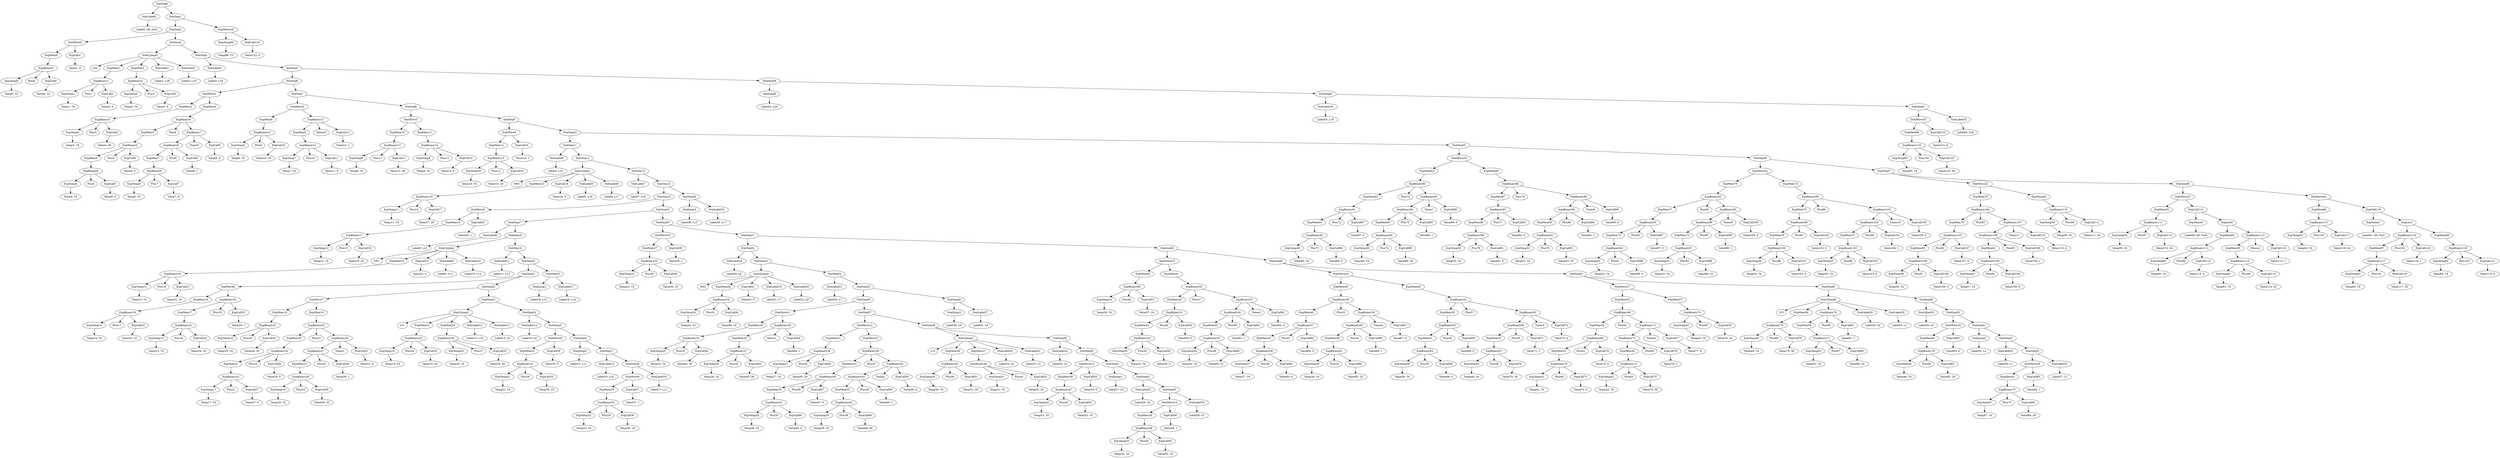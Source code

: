 digraph {
	ordering = out;
	StatMove26 -> ExpTemp66;
	StatMove26 -> ExpCall124;
	StatSeq61 -> StatMove25;
	StatSeq61 -> StatLabel35;
	ExpCall123 -> "Value121: 0";
	ExpCall122 -> "Value120: 44";
	StatLabel34 -> "Label43: L19";
	StatSeq59 -> StatJump6;
	StatSeq59 -> StatSeq60;
	StatSeq5 -> StatSeq6;
	StatSeq5 -> StatSeq59;
	ExpMem88 -> ExpBinary118;
	ExpCall121 -> "Value119: 8";
	ExpTemp64 -> "Temp64: T4";
	ExpBinary116 -> ExpMem87;
	ExpBinary116 -> Plus102;
	ExpBinary116 -> ExpCall120;
	ExpMem87 -> ExpBinary117;
	ExpName1 -> "Label41: QS::Sort";
	StatMove24 -> ExpMem86;
	StatMove24 -> ExpCall118;
	ExpCall117 -> "Value116: 44";
	ExpBinary115 -> ExpTemp62;
	ExpBinary115 -> Plus100;
	ExpBinary115 -> ExpCall117;
	ExpMem85 -> ExpBinary114;
	ExpCall115 -> "Value114: 32";
	ExpTemp61 -> "Temp61: T4";
	ExpTemp62 -> "Temp62: T4";
	ExpList0 -> ExpMem84;
	ExpList0 -> ExpBinary113;
	ExpMem84 -> ExpBinary112;
	ExpBinary112 -> ExpTemp60;
	ExpBinary112 -> Plus98;
	ExpBinary112 -> ExpCall114;
	ExpTemp60 -> "Temp60: T4";
	ExpCall113 -> ExpName0;
	ExpCall113 -> ExpList0;
	ExpName0 -> "Label40: QS::Sort";
	ExpCall112 -> "Value112: 44";
	ExpBinary111 -> ExpTemp59;
	ExpBinary111 -> Plus97;
	ExpBinary111 -> ExpCall112;
	ExpMem82 -> ExpBinary110;
	ExpCall111 -> "Value111: 24";
	StatMove22 -> ExpMem78;
	StatMove22 -> ExpMem82;
	ExpMem78 -> ExpBinary104;
	ExpBinary107 -> ExpBinary108;
	ExpBinary107 -> Times11;
	ExpBinary107 -> ExpCall110;
	ExpCall109 -> "Value109: 1";
	ExpBinary108 -> ExpMem81;
	ExpBinary108 -> Plus95;
	ExpBinary108 -> ExpCall109;
	ExpMem81 -> ExpBinary109;
	ExpBinary109 -> ExpTemp57;
	ExpBinary109 -> Plus94;
	ExpBinary109 -> ExpCall108;
	ExpTemp57 -> "Temp57: T4";
	ExpBinary104 -> ExpMem79;
	ExpBinary104 -> Plus93;
	ExpBinary104 -> ExpBinary107;
	ExpCall107 -> "Value107: 0";
	ExpBinary105 -> ExpMem80;
	ExpBinary105 -> Plus92;
	ExpBinary105 -> ExpCall107;
	ExpMem80 -> ExpBinary106;
	ExpMem86 -> ExpBinary115;
	ExpCall106 -> "Value106: 0";
	ExpTemp56 -> "Temp56: T4";
	StatSeq56 -> StatMove21;
	StatSeq56 -> StatSeq57;
	ExpCall105 -> "Value105: 4";
	ExpMem77 -> ExpBinary103;
	ExpTemp66 -> "Temp66: T5";
	ExpBinary110 -> ExpTemp58;
	ExpBinary110 -> Plus96;
	ExpBinary110 -> ExpCall111;
	ExpBinary103 -> ExpTemp55;
	ExpBinary103 -> Plus89;
	ExpBinary103 -> ExpCall103;
	ExpTemp55 -> "Temp55: T4";
	ExpBinary98 -> ExpMem75;
	ExpBinary98 -> Plus88;
	ExpBinary98 -> ExpBinary101;
	ExpCall120 -> "Value118: 1";
	ExpMem79 -> ExpBinary105;
	ExpMem75 -> ExpBinary99;
	ExpCall102 -> "Value102: 0";
	ExpBinary99 -> ExpMem76;
	ExpBinary99 -> Plus87;
	ExpBinary99 -> ExpCall102;
	ExpMem76 -> ExpBinary100;
	ExpCall101 -> "Value101: 0";
	StatMove21 -> ExpMem70;
	StatMove21 -> ExpMem74;
	ExpCall100 -> "Value100: 4";
	ExpBinary95 -> ExpBinary96;
	ExpBinary95 -> Times9;
	ExpBinary95 -> ExpCall100;
	ExpCall99 -> "Value99: 1";
	ExpBinary96 -> ExpMem73;
	ExpBinary96 -> Plus85;
	ExpBinary96 -> ExpCall99;
	ExpMem73 -> ExpBinary97;
	ExpBinary97 -> ExpTemp53;
	ExpBinary97 -> Plus84;
	ExpBinary97 -> ExpCall98;
	StatJump6 -> "Label42: L20";
	ExpMem71 -> ExpBinary93;
	ExpCall97 -> "Value97: 0";
	ExpBinary93 -> ExpMem72;
	ExpBinary93 -> Plus82;
	ExpBinary93 -> ExpCall97;
	ExpMem72 -> ExpBinary94;
	ExpBinary94 -> ExpTemp52;
	ExpBinary94 -> Plus81;
	ExpBinary94 -> ExpCall96;
	ExpCall95 -> "Value95: 4";
	ExpBinary90 -> ExpMem69;
	ExpBinary90 -> Plus80;
	ExpBinary90 -> ExpCall94;
	ExpMem69 -> ExpBinary91;
	StatSeq1 -> StatSeq2;
	StatSeq1 -> StatMove26;
	ExpCall93 -> "Value93: 32";
	ExpCall103 -> "Value103: 8";
	ExpBinary91 -> ExpTemp51;
	ExpBinary91 -> Plus79;
	ExpBinary91 -> ExpCall93;
	ExpBinary86 -> ExpMem67;
	ExpBinary86 -> Plus78;
	ExpBinary86 -> ExpBinary89;
	ExpMem68 -> ExpBinary88;
	ExpTemp50 -> "Temp50: T4";
	StatMove20 -> ExpMem62;
	StatMove20 -> ExpMem66;
	ExpMem62 -> ExpBinary80;
	ExpBinary83 -> ExpBinary84;
	ExpBinary83 -> Times7;
	ExpBinary83 -> ExpCall90;
	ExpCall96 -> "Value96: 0";
	ExpBinary84 -> ExpMem65;
	ExpBinary84 -> Plus75;
	ExpBinary84 -> ExpCall89;
	ExpCall41 -> "Value41: 0";
	ExpBinary34 -> ExpTemp24;
	ExpBinary34 -> Plus31;
	ExpBinary34 -> ExpCall40;
	StatSeq22 -> StatMove7;
	StatSeq22 -> StatSeq23;
	StatSeq19 -> StatLabel11;
	StatSeq19 -> StatSeq20;
	StatMove10 -> ExpMem27;
	StatMove10 -> ExpCall39;
	ExpMem4 -> ExpBinary4;
	ExpCall38 -> "Value38: 16";
	ExpMem25 -> ExpBinary31;
	ExpCall82 -> "Value82: 28";
	StatMove9 -> ExpMem26;
	StatMove9 -> ExpCall37;
	ExpBinary100 -> ExpTemp54;
	ExpBinary100 -> Plus86;
	ExpBinary100 -> ExpCall101;
	ExpCall13 -> "Value13: 36";
	StatMove4 -> ExpMem12;
	StatMove4 -> ExpCall16;
	StatSeq32 -> StatLabel18;
	StatSeq32 -> StatSeq33;
	ExpBinary101 -> ExpBinary102;
	ExpBinary101 -> Times10;
	ExpBinary101 -> ExpCall105;
	ExpBinary20 -> ExpMem17;
	ExpBinary20 -> Plus19;
	ExpBinary20 -> ExpCall25;
	ExpTemp28 -> "Temp28: T4";
	ExpMem47 -> ExpBinary58;
	ExpTemp22 -> "Temp22: T4";
	StatLabel15 -> "Label16: L10";
	ExpTemp45 -> "Temp45: T4";
	StatJump0 -> "Label15: L11";
	StatSeq28 -> StatMove9;
	StatSeq28 -> StatLabel16;
	ExpCall114 -> "Value113: 4";
	ExpMem26 -> ExpBinary32;
	StatLabel16 -> "Label17: L11";
	ExpCall10 -> "Value10: 32";
	ExpCall34 -> "Value34: 16";
	ExpTemp21 -> "Temp21: T4";
	StatSeq25 -> StatMove8;
	StatSeq25 -> StatSeq26;
	StatSeq24 -> StatLabel14;
	StatSeq24 -> StatSeq25;
	StatLabel14 -> "Label14: L9";
	StatLabel13 -> "Label13: L9";
	StatLabel12 -> "Label12: L10";
	ExpBinary46 -> ExpTemp31;
	ExpBinary46 -> Plus41;
	ExpBinary46 -> ExpCall52;
	ExpBinary117 -> ExpTemp63;
	ExpBinary117 -> Plus101;
	ExpBinary117 -> ExpCall119;
	ExpBinary24 -> ExpMem21;
	ExpBinary24 -> Plus22;
	ExpBinary24 -> ExpCall28;
	ExpBinary9 -> ExpTemp5;
	ExpBinary9 -> Plus7;
	ExpBinary9 -> ExpCall7;
	ExpTemp20 -> "Temp20: T4";
	ExpBinary25 -> ExpTemp17;
	ExpBinary25 -> Plus21;
	ExpBinary25 -> ExpCall27;
	StatLabel4 -> "Label4: L15";
	ExpMem10 -> ExpBinary13;
	ExpTemp58 -> "Temp58: T4";
	StatJump4 -> "Label35: L2";
	StatCJump3 -> LT1;
	StatCJump3 -> ExpMem23;
	StatCJump3 -> ExpMem24;
	StatCJump3 -> StatLabel12;
	StatCJump3 -> StatLabel13;
	ExpBinary21 -> ExpTemp15;
	ExpBinary21 -> Plus18;
	ExpBinary21 -> ExpCall24;
	ExpMem60 -> ExpBinary78;
	ExpBinary26 -> ExpBinary27;
	ExpBinary26 -> Times1;
	ExpBinary26 -> ExpCall31;
	ExpCall30 -> "Value30: 1";
	ExpBinary27 -> ExpMem22;
	ExpBinary27 -> Plus25;
	ExpBinary27 -> ExpCall30;
	ExpMem22 -> ExpBinary28;
	StatSeq44 -> StatJump3;
	StatSeq44 -> StatLabel27;
	ExpMem20 -> ExpBinary24;
	ExpCall28 -> "Value28: 0";
	ExpCall64 -> "Value64: 0";
	StatMove7 -> ExpMem18;
	StatMove7 -> ExpMem19;
	ExpMem18 -> ExpBinary22;
	ExpMem54 -> ExpBinary69;
	StatSeq21 -> StatMove6;
	StatSeq21 -> StatSeq22;
	ExpCall94 -> "Value94: 1";
	StatLabel19 -> "Label21: L7";
	ExpTemp24 -> "Temp24: T4";
	ExpCall45 -> "Value45: 20";
	StatJump5 -> "Label38: L15";
	ExpCall24 -> "Value24: 32";
	StatSeq26 -> StatJump0;
	StatSeq26 -> StatSeq27;
	ExpBinary8 -> ExpMem7;
	ExpBinary8 -> Plus8;
	ExpBinary8 -> ExpCall8;
	ExpCall32 -> "Value32: 20";
	ExpMem19 -> ExpBinary23;
	ExpMem17 -> ExpBinary21;
	ExpCall1 -> "Value1: 0";
	StatLabel20 -> "Label22: L8";
	StatMove6 -> ExpMem16;
	StatMove6 -> ExpBinary20;
	ExpBinary12 -> ExpTemp7;
	ExpBinary12 -> Plus10;
	ExpBinary12 -> ExpCall11;
	ExpCall23 -> "Value23: 32";
	StatLabel28 -> "Label32: L0";
	ExpMem28 -> ExpBinary34;
	ExpBinary69 -> ExpMem55;
	ExpBinary69 -> Plus61;
	ExpBinary69 -> ExpCall74;
	ExpBinary19 -> ExpTemp14;
	ExpBinary19 -> Plus17;
	ExpBinary19 -> ExpCall23;
	StatLabel22 -> "Label24: L4";
	ExpTemp14 -> "Temp14: T4";
	StatLabel6 -> "Label6: L17";
	ExpCall31 -> "Value31: 4";
	ExpBinary48 -> ExpTemp33;
	ExpBinary48 -> Plus43;
	ExpBinary48 -> ExpCall55;
	ExpMem59 -> ExpBinary77;
	ExpBinary76 -> ExpMem59;
	ExpBinary76 -> Plus68;
	ExpBinary76 -> ExpCall81;
	ExpCall37 -> "Value37: 1";
	StatSeq41 -> StatJump2;
	StatSeq41 -> StatSeq42;
	ExpTemp59 -> "Temp59: T4";
	StatLabel9 -> "Label9: L13";
	ExpBinary29 -> ExpTemp19;
	ExpBinary29 -> Plus26;
	ExpBinary29 -> ExpCall32;
	ExpBinary53 -> ExpBinary54;
	ExpBinary53 -> Times3;
	ExpBinary53 -> ExpCall62;
	ExpCall21 -> "Value21: 16";
	ExpBinary18 -> ExpTemp13;
	ExpBinary18 -> Plus16;
	ExpBinary18 -> ExpCall21;
	StatLabel8 -> "Label8: L12";
	ExpTemp6 -> "Temp6: T4";
	ExpTemp13 -> "Temp13: T4";
	ExpTemp16 -> "Temp16: T4";
	ExpCall89 -> "Value89: 1";
	StatCJump2 -> NE1;
	StatCJump2 -> ExpMem15;
	StatCJump2 -> ExpCall22;
	StatCJump2 -> StatLabel9;
	StatCJump2 -> StatLabel10;
	StatLabel23 -> "Label25: L3";
	ExpBinary5 -> ExpMem6;
	ExpBinary5 -> Plus5;
	ExpBinary5 -> ExpCall6;
	ExpBinary113 -> ExpMem85;
	ExpBinary113 -> Minus2;
	ExpBinary113 -> ExpCall116;
	StatSeq20 -> StatSeq21;
	StatSeq20 -> StatSeq29;
	ExpBinary15 -> ExpTemp10;
	ExpBinary15 -> Plus13;
	ExpBinary15 -> ExpCall15;
	StatSeq11 -> StatLabel4;
	StatSeq11 -> StatSeq12;
	ExpMem2 -> ExpBinary2;
	ExpCall124 -> "Value122: 0";
	StatSeq42 -> StatLabel25;
	StatSeq42 -> StatSeq43;
	StatSeq51 -> StatJump4;
	StatSeq51 -> StatSeq52;
	StatSeq37 -> StatMove12;
	StatSeq37 -> StatSeq38;
	ExpMem6 -> ExpBinary6;
	ExpCall9 -> "Value9: 4";
	ExpCall66 -> "Value66: 1";
	StatSeq52 -> StatLabel31;
	StatSeq52 -> StatSeq53;
	ExpCall5 -> "Value5: 0";
	StatSeq27 -> StatLabel15;
	StatSeq27 -> StatSeq28;
	StatLabel3 -> "Label3: L18";
	ExpCall4 -> "Value4: 40";
	ExpBinary66 -> ExpMem52;
	ExpBinary66 -> Plus59;
	ExpBinary66 -> ExpCall71;
	StatSeq6 -> StatMove1;
	StatSeq6 -> StatSeq7;
	ExpMem8 -> ExpBinary10;
	StatSeq8 -> StatMove3;
	StatSeq8 -> StatSeq9;
	StatMove25 -> ExpMem89;
	StatMove25 -> ExpCall123;
	ExpBinary82 -> ExpTemp48;
	ExpBinary82 -> Plus71;
	ExpBinary82 -> ExpCall86;
	StatMove3 -> ExpMem10;
	StatMove3 -> ExpMem11;
	ExpBinary2 -> ExpTemp2;
	ExpBinary2 -> Plus2;
	ExpBinary2 -> ExpCall3;
	ExpTemp4 -> "Temp4: T4";
	StatLabel32 -> "Label37: L2";
	StatSeq30 -> StatMove10;
	StatSeq30 -> StatSeq31;
	ExpTemp19 -> "Temp19: T4";
	ExpTemp33 -> "Temp33: T4";
	ExpBinary60 -> ExpMem48;
	ExpBinary60 -> Plus54;
	ExpBinary60 -> ExpCall66;
	StatSeq17 -> StatLabel8;
	StatSeq17 -> StatSeq18;
	ExpBinary72 -> ExpMem56;
	ExpBinary72 -> Plus64;
	ExpBinary72 -> ExpCall76;
	StatLabel0 -> "Label0: QS::Sort";
	ExpMem13 -> ExpBinary16;
	StatCJump4 -> NE2;
	StatCJump4 -> ExpMem28;
	StatCJump4 -> ExpCall41;
	StatCJump4 -> StatLabel19;
	StatCJump4 -> StatLabel20;
	StatCJump0 -> LT0;
	StatCJump0 -> ExpMem1;
	StatCJump0 -> ExpMem2;
	StatCJump0 -> StatLabel1;
	StatCJump0 -> StatLabel2;
	ExpCall27 -> "Value27: 0";
	ExpCall40 -> "Value40: 16";
	ExpMem12 -> ExpBinary15;
	ExpCall20 -> "Value20: 1";
	StatSeq18 -> StatCJump2;
	StatSeq18 -> StatSeq19;
	ExpBinary6 -> ExpTemp4;
	ExpBinary6 -> Plus4;
	ExpBinary6 -> ExpCall5;
	ExpMem0 -> ExpBinary0;
	StatSeq4 -> StatLabel3;
	StatSeq4 -> StatSeq5;
	ExpTemp36 -> "Temp36: T4";
	ExpCall18 -> "Value18: 0";
	StatSeq12 -> StatCJump1;
	StatSeq12 -> StatSeq13;
	StatLabel31 -> "Label36: L1";
	ExpTemp54 -> "Temp54: T4";
	ExpCall8 -> "Value8: 1";
	ExpCall54 -> "Value54: 0";
	ExpCall118 -> ExpName1;
	ExpCall118 -> ExpList1;
	ExpBinary1 -> ExpTemp1;
	ExpBinary1 -> Plus1;
	ExpBinary1 -> ExpCall2;
	ExpBinary42 -> ExpBinary43;
	ExpBinary42 -> Times2;
	ExpBinary42 -> ExpCall50;
	StatSeq3 -> StatCJump0;
	StatSeq3 -> StatSeq4;
	ExpCall15 -> "Value15: 28";
	ExpBinary79 -> ExpTemp47;
	ExpBinary79 -> Plus70;
	ExpBinary79 -> ExpCall84;
	ExpCall46 -> "Value46: 0";
	ExpBinary64 -> ExpTemp39;
	ExpBinary64 -> Plus55;
	ExpBinary64 -> ExpCall68;
	StatSeq33 -> StatCJump4;
	StatSeq33 -> StatSeq34;
	StatMove19 -> ExpMem61;
	StatMove19 -> ExpCall85;
	StatMove0 -> ExpMem0;
	StatMove0 -> ExpCall1;
	ExpCall119 -> "Value117: 32";
	ExpBinary14 -> ExpTemp9;
	ExpBinary14 -> Plus12;
	ExpBinary14 -> ExpCall14;
	ExpBinary31 -> ExpTemp21;
	ExpBinary31 -> Plus28;
	ExpBinary31 -> ExpCall34;
	ExpTemp38 -> "Temp38: T4";
	ExpList1 -> ExpBinary116;
	ExpList1 -> ExpMem88;
	ExpTemp9 -> "Temp9: T4";
	ExpBinary11 -> ExpMem9;
	ExpBinary11 -> Minus0;
	ExpBinary11 -> ExpCall12;
	ExpBinary52 -> ExpTemp35;
	ExpBinary52 -> Plus45;
	ExpBinary52 -> ExpCall58;
	ExpCall42 -> "Value42: 36";
	ExpBinary32 -> ExpTemp22;
	ExpBinary32 -> Plus29;
	ExpBinary32 -> ExpCall36;
	ExpMem14 -> ExpBinary17;
	StatLabel17 -> "Label19: L14";
	ExpCall51 -> "Value51: 40";
	StatSeq31 -> StatSeq32;
	StatSeq31 -> StatSeq45;
	ExpBinary30 -> ExpTemp20;
	ExpBinary30 -> Plus27;
	ExpBinary30 -> ExpCall33;
	ExpTemp8 -> "Temp8: T4";
	StatLabel5 -> "Label5: L16";
	ExpMem21 -> ExpBinary25;
	ExpCall60 -> "Value60: 32";
	ExpTemp1 -> "Temp1: T4";
	ExpBinary3 -> ExpTemp3;
	ExpBinary3 -> Plus3;
	ExpBinary3 -> ExpCall4;
	ExpTemp40 -> "Temp40: T4";
	ExpMem7 -> ExpBinary9;
	ExpTemp46 -> "Temp46: T4";
	ExpMem1 -> ExpBinary1;
	ExpTemp23 -> "Temp23: T4";
	ExpTemp17 -> "Temp17: T4";
	ExpBinary41 -> ExpTemp28;
	ExpBinary41 -> Plus35;
	ExpBinary41 -> ExpCall46;
	ExpMem23 -> ExpBinary29;
	ExpMem9 -> ExpBinary12;
	ExpBinary7 -> ExpBinary8;
	ExpBinary7 -> Times0;
	ExpBinary7 -> ExpCall9;
	StatLabel11 -> "Label11: L13";
	ExpBinary65 -> ExpBinary66;
	ExpBinary65 -> Times5;
	ExpBinary65 -> ExpCall72;
	ExpMem64 -> ExpBinary82;
	ExpCall90 -> "Value90: 4";
	StatLabel18 -> "Label20: L6";
	ExpMem52 -> ExpBinary67;
	ExpCall98 -> "Value98: 32";
	StatSeq9 -> StatMove4;
	StatSeq9 -> StatSeq10;
	ExpBinary10 -> ExpTemp6;
	ExpBinary10 -> Plus9;
	ExpBinary10 -> ExpCall10;
	ExpCall36 -> "Value36: 16";
	StatSeq16 -> StatSeq17;
	StatSeq16 -> StatSeq30;
	ExpCall68 -> "Value68: 0";
	StatSeq7 -> StatMove2;
	StatSeq7 -> StatSeq8;
	ExpCall50 -> "Value50: 4";
	ExpCall11 -> "Value11: 4";
	ExpBinary23 -> ExpMem20;
	ExpBinary23 -> Plus23;
	ExpBinary23 -> ExpBinary26;
	StatSeq60 -> StatLabel34;
	StatSeq60 -> StatSeq61;
	StatMove16 -> ExpMem45;
	StatMove16 -> ExpMem49;
	ExpBinary13 -> ExpTemp8;
	ExpBinary13 -> Plus11;
	ExpBinary13 -> ExpCall13;
	ExpBinary87 -> ExpMem68;
	ExpBinary87 -> Plus77;
	ExpBinary87 -> ExpCall92;
	ExpBinary70 -> ExpTemp41;
	ExpBinary70 -> Plus60;
	ExpBinary70 -> ExpCall73;
	ExpTemp18 -> "Temp18: T4";
	ExpCall14 -> "Value14: 8";
	StatLabel7 -> "Label7: L16";
	ExpCall26 -> "Value26: 20";
	ExpBinary119 -> ExpTemp65;
	ExpBinary119 -> Plus104;
	ExpBinary119 -> ExpCall122;
	ExpTemp53 -> "Temp53: T4";
	ExpBinary16 -> ExpTemp11;
	ExpBinary16 -> Plus14;
	ExpBinary16 -> ExpCall17;
	StatSeq36 -> StatMove11;
	StatSeq36 -> StatSeq37;
	StatLabel35 -> "Label44: L20";
	ExpCall7 -> "Value7: 8";
	ExpMem66 -> ExpBinary86;
	ExpCall19 -> "Value19: 16";
	StatSeq58 -> StatMove23;
	StatSeq58 -> StatMove24;
	ExpTemp10 -> "Temp10: T4";
	ExpCall2 -> "Value2: 4";
	ExpCall116 -> "Value115: 1";
	ExpCall16 -> "Value16: 1";
	StatSeq15 -> StatMove5;
	StatSeq15 -> StatSeq16;
	ExpMem40 -> ExpBinary49;
	StatSeq29 -> StatJump1;
	StatSeq29 -> StatLabel17;
	ExpCall22 -> "Value22: 0";
	StatSeq57 -> StatMove22;
	StatSeq57 -> StatSeq58;
	ExpCall3 -> "Value3: 8";
	ExpMem67 -> ExpBinary87;
	ExpCall17 -> "Value17: 28";
	StatSeq50 -> StatMove18;
	StatSeq50 -> StatSeq51;
	ExpTemp11 -> "Temp11: T4";
	ExpCall88 -> "Value88: 36";
	ExpTemp12 -> "Temp12: T4";
	ExpCall59 -> "Value59: 0";
	ExpMem24 -> ExpBinary30;
	ExpTemp5 -> "Temp5: T4";
	ExpCall57 -> "Value57: 24";
	StatMove1 -> ExpMem3;
	StatMove1 -> ExpMem4;
	ExpBinary17 -> ExpTemp12;
	ExpBinary17 -> Plus15;
	ExpBinary17 -> ExpCall19;
	ExpBinary89 -> ExpBinary90;
	ExpBinary89 -> Times8;
	ExpBinary89 -> ExpCall95;
	StatLabel2 -> "Label2: L19";
	ExpCall12 -> "Value12: 1";
	ExpBinary28 -> ExpTemp18;
	ExpBinary28 -> Plus24;
	ExpBinary28 -> ExpCall29;
	StatMove5 -> ExpMem14;
	StatMove5 -> ExpCall20;
	StatLabel21 -> "Label23: L7";
	StatSeq2 -> StatMove0;
	StatSeq2 -> StatSeq3;
	ExpBinary47 -> ExpTemp32;
	ExpBinary47 -> Plus42;
	ExpBinary47 -> ExpCall53;
	StatSeq34 -> StatLabel21;
	StatSeq34 -> StatSeq35;
	ExpTemp25 -> "Temp25: T4";
	ExpMem56 -> ExpBinary73;
	ExpBinary35 -> ExpTemp25;
	ExpBinary35 -> Plus32;
	ExpBinary35 -> ExpCall42;
	ExpCall25 -> "Value25: 1";
	ExpBinary54 -> ExpMem44;
	ExpBinary54 -> Plus49;
	ExpBinary54 -> ExpCall61;
	ExpCall62 -> "Value62: 4";
	ExpMem29 -> ExpBinary35;
	ExpMem70 -> ExpBinary92;
	StatMove11 -> ExpMem29;
	StatMove11 -> ExpBinary36;
	ExpTemp26 -> "Temp26: T4";
	ExpMem27 -> ExpBinary33;
	ExpBinary37 -> ExpTemp26;
	ExpBinary37 -> Plus33;
	ExpBinary37 -> ExpCall43;
	ExpBinary88 -> ExpTemp50;
	ExpBinary88 -> Plus76;
	ExpBinary88 -> ExpCall91;
	ExpMem58 -> ExpBinary75;
	ExpCall43 -> "Value43: 36";
	ExpMem15 -> ExpBinary18;
	ExpCall65 -> "Value65: 32";
	ExpMem30 -> ExpBinary37;
	ExpTemp0 -> "Temp0: T4";
	ExpBinary36 -> ExpMem30;
	ExpBinary36 -> Minus1;
	ExpBinary36 -> ExpCall44;
	ExpTemp27 -> "Temp27: T4";
	ExpBinary38 -> ExpTemp27;
	ExpBinary38 -> Plus34;
	ExpBinary38 -> ExpCall45;
	ExpMem31 -> ExpBinary38;
	ExpTemp15 -> "Temp15: T4";
	ExpCall49 -> "Value49: 1";
	StatMove12 -> ExpMem31;
	StatMove12 -> ExpMem32;
	ExpBinary102 -> ExpMem77;
	ExpBinary102 -> Plus90;
	ExpBinary102 -> ExpCall104;
	ExpMem34 -> ExpBinary41;
	ExpBinary40 -> ExpMem34;
	ExpBinary40 -> Plus36;
	ExpBinary40 -> ExpCall47;
	StatLabel10 -> "Label10: L14";
	ExpCall47 -> "Value47: 0";
	ExpBinary39 -> ExpMem33;
	ExpBinary39 -> Plus37;
	ExpBinary39 -> ExpBinary42;
	ExpBinary44 -> ExpTemp29;
	ExpBinary44 -> Plus38;
	ExpBinary44 -> ExpCall48;
	ExpMem16 -> ExpBinary19;
	ExpBinary81 -> ExpMem64;
	ExpBinary81 -> Plus72;
	ExpBinary81 -> ExpCall87;
	ExpCall48 -> "Value48: 36";
	ExpCall108 -> "Value108: 8";
	ExpCall104 -> "Value104: 1";
	StatSeq46 -> StatMove16;
	StatSeq46 -> StatSeq47;
	ExpMem35 -> ExpBinary44;
	ExpTemp3 -> "Temp3: T4";
	ExpBinary43 -> ExpMem35;
	ExpBinary43 -> Plus39;
	ExpBinary43 -> ExpCall49;
	ExpMem32 -> ExpBinary39;
	ExpTemp30 -> "Temp30: T4";
	ExpBinary45 -> ExpTemp30;
	ExpBinary45 -> Plus40;
	ExpBinary45 -> ExpCall51;
	ExpBinary118 -> ExpTemp64;
	ExpBinary118 -> Plus103;
	ExpBinary118 -> ExpCall121;
	ExpMem36 -> ExpBinary45;
	ExpBinary63 -> ExpMem51;
	ExpBinary63 -> Plus56;
	ExpBinary63 -> ExpCall69;
	ExpCall52 -> "Value52: 20";
	ExpTemp52 -> "Temp52: T4";
	ExpTemp37 -> "Temp37: T4";
	ExpTemp44 -> "Temp44: T4";
	ExpMem37 -> ExpBinary46;
	ExpCall86 -> "Value86: 0";
	StatSeq38 -> StatCJump5;
	StatSeq38 -> StatSeq39;
	ExpCall61 -> "Value61: 1";
	StatLabel24 -> "Label26: L3";
	ExpMem3 -> ExpBinary3;
	StatSeq39 -> StatLabel24;
	StatSeq39 -> StatSeq40;
	ExpTemp32 -> "Temp32: T4";
	ExpTemp2 -> "Temp2: T4";
	ExpCall53 -> "Value53: 16";
	ExpMem38 -> ExpBinary47;
	StatMove13 -> ExpMem38;
	StatMove13 -> ExpCall54;
	ExpCall6 -> "Value6: 0";
	ExpMem50 -> ExpBinary63;
	StatJump2 -> "Label27: L5";
	ExpMem41 -> ExpBinary50;
	StatLabel25 -> "Label28: L4";
	ExpCall55 -> "Value55: 16";
	ExpMem39 -> ExpBinary48;
	StatSeq14 -> StatSeq15;
	StatSeq14 -> StatSeq54;
	ExpBinary73 -> ExpTemp42;
	ExpBinary73 -> Plus63;
	ExpBinary73 -> ExpCall75;
	ExpMem11 -> ExpBinary14;
	StatMove14 -> ExpMem39;
	StatMove14 -> ExpCall56;
	ExpMem49 -> ExpBinary62;
	StatSeq43 -> StatMove14;
	StatSeq43 -> StatLabel26;
	ExpBinary0 -> ExpTemp0;
	ExpBinary0 -> Plus0;
	ExpBinary0 -> ExpCall0;
	StatLabel26 -> "Label29: L5";
	ExpMem89 -> ExpBinary119;
	StatSeq23 -> StatCJump3;
	StatSeq23 -> StatSeq24;
	StatSeq35 -> StatSeq36;
	StatSeq35 -> StatSeq44;
	StatJump3 -> "Label30: L6";
	ExpCall84 -> "Value84: 28";
	StatLabel27 -> "Label31: L8";
	ExpTemp34 -> "Temp34: T4";
	ExpBinary49 -> ExpTemp34;
	ExpBinary49 -> Plus44;
	ExpBinary49 -> ExpCall57;
	StatMove15 -> ExpMem40;
	StatMove15 -> ExpMem41;
	ExpTemp35 -> "Temp35: T4";
	ExpCall72 -> "Value72: 4";
	ExpMem43 -> ExpBinary52;
	ExpBinary4 -> ExpMem5;
	ExpBinary4 -> Plus6;
	ExpBinary4 -> ExpBinary7;
	ExpBinary51 -> ExpMem43;
	ExpBinary51 -> Plus46;
	ExpBinary51 -> ExpCall59;
	ExpCall71 -> "Value71: 1";
	ExpCall85 -> "Value85: 1";
	ExpMem42 -> ExpBinary51;
	StatMove18 -> ExpMem60;
	StatMove18 -> ExpCall83;
	ExpBinary50 -> ExpMem42;
	ExpBinary50 -> Plus47;
	ExpBinary50 -> ExpBinary53;
	ExpBinary55 -> ExpTemp36;
	ExpBinary55 -> Plus48;
	ExpBinary55 -> ExpCall60;
	StatSeq54 -> StatJump5;
	StatSeq54 -> StatLabel33;
	StatLabel1 -> "Label1: L18";
	StatSeq45 -> StatMove15;
	StatSeq45 -> StatSeq46;
	ExpCall63 -> "Value63: 0";
	ExpBinary57 -> ExpMem47;
	ExpBinary57 -> Plus51;
	ExpBinary57 -> ExpCall64;
	ExpMem46 -> ExpBinary57;
	ExpMem74 -> ExpBinary98;
	StatSeq0 -> StatLabel0;
	StatSeq0 -> StatSeq1;
	ExpBinary56 -> ExpMem46;
	ExpBinary56 -> Plus52;
	ExpBinary56 -> ExpBinary59;
	ExpBinary33 -> ExpTemp23;
	ExpBinary33 -> Plus30;
	ExpBinary33 -> ExpCall38;
	ExpBinary61 -> ExpTemp38;
	ExpBinary61 -> Plus53;
	ExpBinary61 -> ExpCall65;
	ExpBinary92 -> ExpMem71;
	ExpBinary92 -> Plus83;
	ExpBinary92 -> ExpBinary95;
	ExpMem48 -> ExpBinary61;
	ExpBinary59 -> ExpBinary60;
	ExpBinary59 -> Times4;
	ExpBinary59 -> ExpCall67;
	StatMove8 -> ExpMem25;
	StatMove8 -> ExpCall35;
	StatSeq13 -> StatLabel7;
	StatSeq13 -> StatSeq14;
	ExpBinary74 -> ExpTemp43;
	ExpBinary74 -> Plus65;
	ExpBinary74 -> ExpCall78;
	ExpCall80 -> "Value80: 32";
	ExpMem61 -> ExpBinary79;
	StatMove2 -> ExpMem8;
	StatMove2 -> ExpBinary11;
	ExpBinary58 -> ExpTemp37;
	ExpBinary58 -> Plus50;
	ExpBinary58 -> ExpCall63;
	ExpMem45 -> ExpBinary56;
	ExpTemp51 -> "Temp51: T4";
	ExpTemp39 -> "Temp39: T4";
	StatSeq55 -> StatMove20;
	StatSeq55 -> StatSeq56;
	ExpMem51 -> ExpBinary64;
	ExpBinary85 -> ExpTemp49;
	ExpBinary85 -> Plus74;
	ExpBinary85 -> ExpCall88;
	ExpCall0 -> "Value0: 24";
	ExpCall69 -> "Value69: 0";
	ExpTemp31 -> "Temp31: T4";
	ExpCall44 -> "Value44: 1";
	ExpTemp42 -> "Temp42: T4";
	ExpBinary62 -> ExpMem50;
	ExpBinary62 -> Plus57;
	ExpBinary62 -> ExpBinary65;
	ExpBinary67 -> ExpTemp40;
	ExpBinary67 -> Plus58;
	ExpBinary67 -> ExpCall70;
	ExpCall70 -> "Value70: 36";
	ExpMem53 -> ExpBinary68;
	StatSeq40 -> StatMove13;
	StatSeq40 -> StatSeq41;
	ExpTemp41 -> "Temp41: T4";
	ExpCall73 -> "Value73: 0";
	ExpTemp65 -> "Temp65: T4";
	ExpMem55 -> ExpBinary70;
	StatSeq10 -> StatSeq11;
	StatSeq10 -> StatSeq55;
	ExpCall58 -> "Value58: 0";
	ExpCall74 -> "Value74: 0";
	ExpBinary68 -> ExpMem54;
	ExpBinary68 -> Plus62;
	ExpBinary68 -> ExpBinary71;
	ExpCall67 -> "Value67: 4";
	ExpCall75 -> "Value75: 36";
	ExpBinary22 -> ExpTemp16;
	ExpBinary22 -> Plus20;
	ExpBinary22 -> ExpCall26;
	ExpMem44 -> ExpBinary55;
	ExpCall76 -> "Value76: 1";
	ExpMem83 -> ExpBinary111;
	ExpBinary71 -> ExpBinary72;
	ExpBinary71 -> Times6;
	ExpBinary71 -> ExpCall77;
	ExpTemp63 -> "Temp63: T4";
	ExpCall110 -> "Value110: 4";
	ExpCall77 -> "Value77: 4";
	ExpCall33 -> "Value33: 40";
	StatSeq48 -> StatCJump6;
	StatSeq48 -> StatSeq49;
	StatMove17 -> ExpMem53;
	StatMove17 -> ExpMem57;
	ExpTemp7 -> "Temp7: T4";
	ExpTemp43 -> "Temp43: T4";
	ExpCall78 -> "Value78: 24";
	StatMove23 -> ExpMem83;
	StatMove23 -> ExpCall113;
	StatSeq49 -> StatLabel30;
	StatSeq49 -> StatSeq50;
	ExpMem57 -> ExpBinary74;
	StatSeq47 -> StatMove17;
	StatSeq47 -> StatSeq48;
	ExpBinary106 -> ExpTemp56;
	ExpBinary106 -> Plus91;
	ExpBinary106 -> ExpCall106;
	StatLabel29 -> "Label33: L1";
	StatJump1 -> "Label18: L12";
	StatCJump6 -> LT3;
	StatCJump6 -> ExpMem58;
	StatCJump6 -> ExpBinary76;
	StatCJump6 -> StatLabel28;
	StatCJump6 -> StatLabel29;
	ExpBinary75 -> ExpTemp44;
	ExpBinary75 -> Plus66;
	ExpBinary75 -> ExpCall79;
	ExpMem33 -> ExpBinary40;
	ExpCall81 -> "Value81: 1";
	ExpCall39 -> "Value39: 1";
	ExpBinary77 -> ExpTemp45;
	ExpBinary77 -> Plus67;
	ExpBinary77 -> ExpCall80;
	ExpBinary114 -> ExpTemp61;
	ExpBinary114 -> Plus99;
	ExpBinary114 -> ExpCall115;
	ExpCall92 -> "Value92: 0";
	StatCJump1 -> NE0;
	StatCJump1 -> ExpMem13;
	StatCJump1 -> ExpCall18;
	StatCJump1 -> StatLabel5;
	StatCJump1 -> StatLabel6;
	StatLabel30 -> "Label34: L0";
	ExpMem5 -> ExpBinary5;
	ExpBinary78 -> ExpTemp46;
	ExpBinary78 -> Plus69;
	ExpBinary78 -> ExpCall82;
	ExpCall83 -> "Value83: 0";
	ExpTemp47 -> "Temp47: T4";
	ExpCall91 -> "Value91: 0";
	ExpCall35 -> "Value35: 0";
	StatCJump5 -> LT2;
	StatCJump5 -> ExpMem36;
	StatCJump5 -> ExpMem37;
	StatCJump5 -> StatLabel22;
	StatCJump5 -> StatLabel23;
	ExpTemp29 -> "Temp29: T4";
	StatSeq53 -> StatMove19;
	StatSeq53 -> StatLabel32;
	ExpCall79 -> "Value79: 36";
	StatLabel33 -> "Label39: L17";
	ExpTemp48 -> "Temp48: T4";
	ExpCall87 -> "Value87: 0";
	ExpCall56 -> "Value56: 1";
	ExpMem63 -> ExpBinary81;
	ExpBinary80 -> ExpMem63;
	ExpBinary80 -> Plus73;
	ExpBinary80 -> ExpBinary83;
	ExpTemp49 -> "Temp49: T4";
	ExpCall29 -> "Value29: 32";
	ExpMem65 -> ExpBinary85;
}

